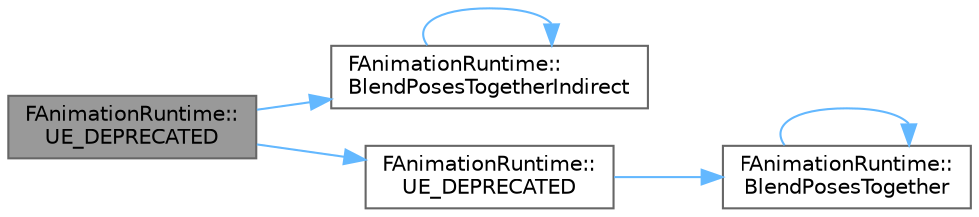 digraph "FAnimationRuntime::UE_DEPRECATED"
{
 // INTERACTIVE_SVG=YES
 // LATEX_PDF_SIZE
  bgcolor="transparent";
  edge [fontname=Helvetica,fontsize=10,labelfontname=Helvetica,labelfontsize=10];
  node [fontname=Helvetica,fontsize=10,shape=box,height=0.2,width=0.4];
  rankdir="LR";
  Node1 [id="Node000001",label="FAnimationRuntime::\lUE_DEPRECATED",height=0.2,width=0.4,color="gray40", fillcolor="grey60", style="filled", fontcolor="black",tooltip="Blends together a set of poses, each with a given weight."];
  Node1 -> Node2 [id="edge1_Node000001_Node000002",color="steelblue1",style="solid",tooltip=" "];
  Node2 [id="Node000002",label="FAnimationRuntime::\lBlendPosesTogetherIndirect",height=0.2,width=0.4,color="grey40", fillcolor="white", style="filled",URL="$d9/d74/classFAnimationRuntime.html#a5b3cb6b22a1abcd03463a95d990f9a41",tooltip=" "];
  Node2 -> Node2 [id="edge2_Node000002_Node000002",color="steelblue1",style="solid",tooltip=" "];
  Node1 -> Node3 [id="edge3_Node000001_Node000003",color="steelblue1",style="solid",tooltip=" "];
  Node3 [id="Node000003",label="FAnimationRuntime::\lUE_DEPRECATED",height=0.2,width=0.4,color="grey40", fillcolor="white", style="filled",URL="$d9/d74/classFAnimationRuntime.html#a78545ad3f25a23755278c20314d26d5a",tooltip="Blends together a set of poses, each with a given weight."];
  Node3 -> Node4 [id="edge4_Node000003_Node000004",color="steelblue1",style="solid",tooltip=" "];
  Node4 [id="Node000004",label="FAnimationRuntime::\lBlendPosesTogether",height=0.2,width=0.4,color="grey40", fillcolor="white", style="filled",URL="$d9/d74/classFAnimationRuntime.html#a7dbeb33bd7e15399a2ecca36de816088",tooltip=" "];
  Node4 -> Node4 [id="edge5_Node000004_Node000004",color="steelblue1",style="solid",tooltip=" "];
}
